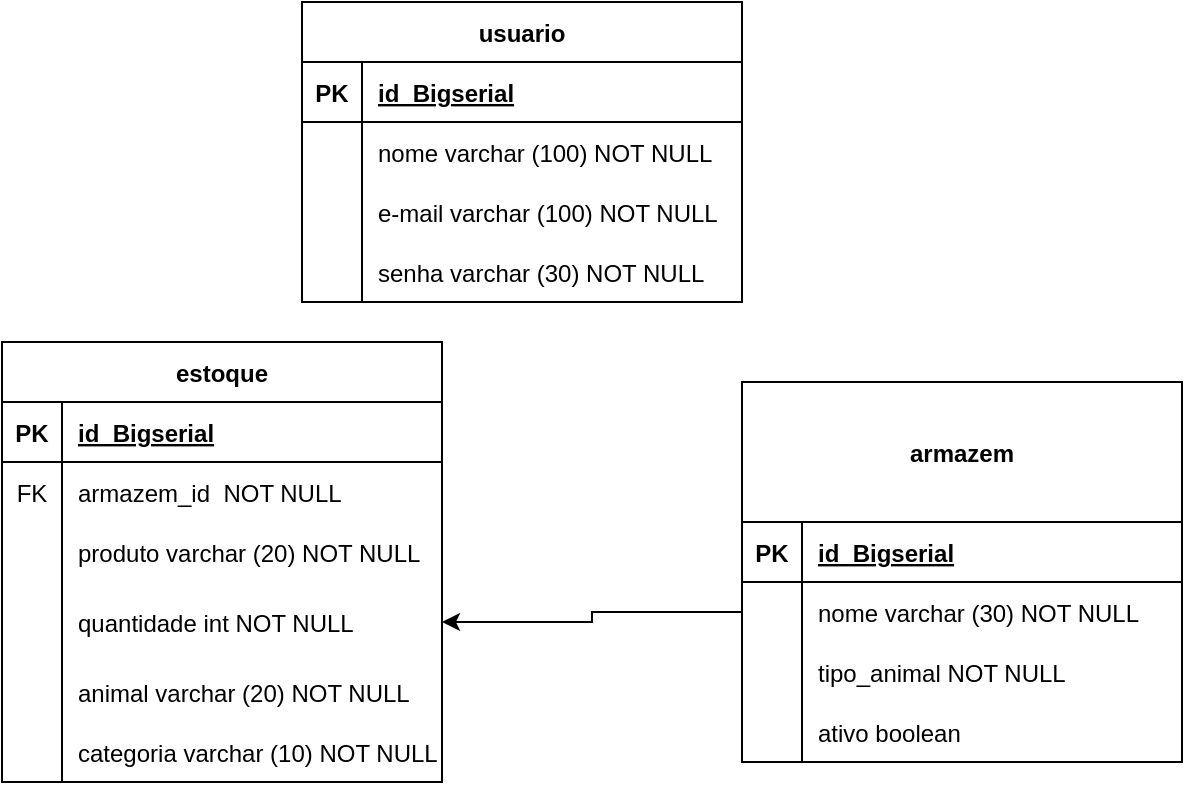<mxfile version="20.8.16" type="device"><diagram name="Página-1" id="phJbiMmy5t4Bi_X1fm27"><mxGraphModel dx="973" dy="496" grid="1" gridSize="10" guides="1" tooltips="1" connect="1" arrows="1" fold="1" page="1" pageScale="1" pageWidth="827" pageHeight="1169" math="0" shadow="0"><root><mxCell id="0"/><mxCell id="1" parent="0"/><mxCell id="ahaHMyFRtm2uZJx1wJbJ-1" value="usuario" style="shape=table;startSize=30;container=1;collapsible=1;childLayout=tableLayout;fixedRows=1;rowLines=0;fontStyle=1;align=center;resizeLast=1;" parent="1" vertex="1"><mxGeometry x="160" y="50" width="220" height="150" as="geometry"/></mxCell><mxCell id="ahaHMyFRtm2uZJx1wJbJ-2" value="" style="shape=tableRow;horizontal=0;startSize=0;swimlaneHead=0;swimlaneBody=0;fillColor=none;collapsible=0;dropTarget=0;points=[[0,0.5],[1,0.5]];portConstraint=eastwest;top=0;left=0;right=0;bottom=1;" parent="ahaHMyFRtm2uZJx1wJbJ-1" vertex="1"><mxGeometry y="30" width="220" height="30" as="geometry"/></mxCell><mxCell id="ahaHMyFRtm2uZJx1wJbJ-3" value="PK" style="shape=partialRectangle;connectable=0;fillColor=none;top=0;left=0;bottom=0;right=0;fontStyle=1;overflow=hidden;" parent="ahaHMyFRtm2uZJx1wJbJ-2" vertex="1"><mxGeometry width="30" height="30" as="geometry"><mxRectangle width="30" height="30" as="alternateBounds"/></mxGeometry></mxCell><mxCell id="ahaHMyFRtm2uZJx1wJbJ-4" value="id_Bigserial" style="shape=partialRectangle;connectable=0;fillColor=none;top=0;left=0;bottom=0;right=0;align=left;spacingLeft=6;fontStyle=5;overflow=hidden;" parent="ahaHMyFRtm2uZJx1wJbJ-2" vertex="1"><mxGeometry x="30" width="190" height="30" as="geometry"><mxRectangle width="190" height="30" as="alternateBounds"/></mxGeometry></mxCell><mxCell id="ahaHMyFRtm2uZJx1wJbJ-17" style="shape=tableRow;horizontal=0;startSize=0;swimlaneHead=0;swimlaneBody=0;fillColor=none;collapsible=0;dropTarget=0;points=[[0,0.5],[1,0.5]];portConstraint=eastwest;top=0;left=0;right=0;bottom=0;" parent="ahaHMyFRtm2uZJx1wJbJ-1" vertex="1"><mxGeometry y="60" width="220" height="30" as="geometry"/></mxCell><mxCell id="ahaHMyFRtm2uZJx1wJbJ-18" style="shape=partialRectangle;connectable=0;fillColor=none;top=0;left=0;bottom=0;right=0;editable=1;overflow=hidden;" parent="ahaHMyFRtm2uZJx1wJbJ-17" vertex="1"><mxGeometry width="30" height="30" as="geometry"><mxRectangle width="30" height="30" as="alternateBounds"/></mxGeometry></mxCell><mxCell id="ahaHMyFRtm2uZJx1wJbJ-19" value="nome varchar (100) NOT NULL" style="shape=partialRectangle;connectable=0;fillColor=none;top=0;left=0;bottom=0;right=0;align=left;spacingLeft=6;overflow=hidden;" parent="ahaHMyFRtm2uZJx1wJbJ-17" vertex="1"><mxGeometry x="30" width="190" height="30" as="geometry"><mxRectangle width="190" height="30" as="alternateBounds"/></mxGeometry></mxCell><mxCell id="ahaHMyFRtm2uZJx1wJbJ-8" value="" style="shape=tableRow;horizontal=0;startSize=0;swimlaneHead=0;swimlaneBody=0;fillColor=none;collapsible=0;dropTarget=0;points=[[0,0.5],[1,0.5]];portConstraint=eastwest;top=0;left=0;right=0;bottom=0;" parent="ahaHMyFRtm2uZJx1wJbJ-1" vertex="1"><mxGeometry y="90" width="220" height="30" as="geometry"/></mxCell><mxCell id="ahaHMyFRtm2uZJx1wJbJ-9" value="" style="shape=partialRectangle;connectable=0;fillColor=none;top=0;left=0;bottom=0;right=0;editable=1;overflow=hidden;" parent="ahaHMyFRtm2uZJx1wJbJ-8" vertex="1"><mxGeometry width="30" height="30" as="geometry"><mxRectangle width="30" height="30" as="alternateBounds"/></mxGeometry></mxCell><mxCell id="ahaHMyFRtm2uZJx1wJbJ-10" value="e-mail varchar (100) NOT NULL" style="shape=partialRectangle;connectable=0;fillColor=none;top=0;left=0;bottom=0;right=0;align=left;spacingLeft=6;overflow=hidden;" parent="ahaHMyFRtm2uZJx1wJbJ-8" vertex="1"><mxGeometry x="30" width="190" height="30" as="geometry"><mxRectangle width="190" height="30" as="alternateBounds"/></mxGeometry></mxCell><mxCell id="ahaHMyFRtm2uZJx1wJbJ-11" value="" style="shape=tableRow;horizontal=0;startSize=0;swimlaneHead=0;swimlaneBody=0;fillColor=none;collapsible=0;dropTarget=0;points=[[0,0.5],[1,0.5]];portConstraint=eastwest;top=0;left=0;right=0;bottom=0;" parent="ahaHMyFRtm2uZJx1wJbJ-1" vertex="1"><mxGeometry y="120" width="220" height="30" as="geometry"/></mxCell><mxCell id="ahaHMyFRtm2uZJx1wJbJ-12" value="" style="shape=partialRectangle;connectable=0;fillColor=none;top=0;left=0;bottom=0;right=0;editable=1;overflow=hidden;" parent="ahaHMyFRtm2uZJx1wJbJ-11" vertex="1"><mxGeometry width="30" height="30" as="geometry"><mxRectangle width="30" height="30" as="alternateBounds"/></mxGeometry></mxCell><mxCell id="ahaHMyFRtm2uZJx1wJbJ-13" value="senha varchar (30) NOT NULL" style="shape=partialRectangle;connectable=0;fillColor=none;top=0;left=0;bottom=0;right=0;align=left;spacingLeft=6;overflow=hidden;" parent="ahaHMyFRtm2uZJx1wJbJ-11" vertex="1"><mxGeometry x="30" width="190" height="30" as="geometry"><mxRectangle width="190" height="30" as="alternateBounds"/></mxGeometry></mxCell><mxCell id="ahaHMyFRtm2uZJx1wJbJ-45" value="estoque" style="shape=table;startSize=30;container=1;collapsible=1;childLayout=tableLayout;fixedRows=1;rowLines=0;fontStyle=1;align=center;resizeLast=1;" parent="1" vertex="1"><mxGeometry x="10" y="220" width="220" height="220" as="geometry"/></mxCell><mxCell id="ahaHMyFRtm2uZJx1wJbJ-46" value="" style="shape=tableRow;horizontal=0;startSize=0;swimlaneHead=0;swimlaneBody=0;fillColor=none;collapsible=0;dropTarget=0;points=[[0,0.5],[1,0.5]];portConstraint=eastwest;top=0;left=0;right=0;bottom=1;" parent="ahaHMyFRtm2uZJx1wJbJ-45" vertex="1"><mxGeometry y="30" width="220" height="30" as="geometry"/></mxCell><mxCell id="ahaHMyFRtm2uZJx1wJbJ-47" value="PK" style="shape=partialRectangle;connectable=0;fillColor=none;top=0;left=0;bottom=0;right=0;fontStyle=1;overflow=hidden;" parent="ahaHMyFRtm2uZJx1wJbJ-46" vertex="1"><mxGeometry width="30" height="30" as="geometry"><mxRectangle width="30" height="30" as="alternateBounds"/></mxGeometry></mxCell><mxCell id="ahaHMyFRtm2uZJx1wJbJ-48" value="id_Bigserial" style="shape=partialRectangle;connectable=0;fillColor=none;top=0;left=0;bottom=0;right=0;align=left;spacingLeft=6;fontStyle=5;overflow=hidden;" parent="ahaHMyFRtm2uZJx1wJbJ-46" vertex="1"><mxGeometry x="30" width="190" height="30" as="geometry"><mxRectangle width="190" height="30" as="alternateBounds"/></mxGeometry></mxCell><mxCell id="M9Y0vnC5xcHXHgrmX7fa-1" style="shape=tableRow;horizontal=0;startSize=0;swimlaneHead=0;swimlaneBody=0;fillColor=none;collapsible=0;dropTarget=0;points=[[0,0.5],[1,0.5]];portConstraint=eastwest;top=0;left=0;right=0;bottom=0;" parent="ahaHMyFRtm2uZJx1wJbJ-45" vertex="1"><mxGeometry y="60" width="220" height="30" as="geometry"/></mxCell><mxCell id="M9Y0vnC5xcHXHgrmX7fa-2" value="FK" style="shape=partialRectangle;connectable=0;fillColor=none;top=0;left=0;bottom=0;right=0;editable=1;overflow=hidden;" parent="M9Y0vnC5xcHXHgrmX7fa-1" vertex="1"><mxGeometry width="30" height="30" as="geometry"><mxRectangle width="30" height="30" as="alternateBounds"/></mxGeometry></mxCell><mxCell id="M9Y0vnC5xcHXHgrmX7fa-3" value="armazem_id  NOT NULL" style="shape=partialRectangle;connectable=0;fillColor=none;top=0;left=0;bottom=0;right=0;align=left;spacingLeft=6;overflow=hidden;" parent="M9Y0vnC5xcHXHgrmX7fa-1" vertex="1"><mxGeometry x="30" width="190" height="30" as="geometry"><mxRectangle width="190" height="30" as="alternateBounds"/></mxGeometry></mxCell><mxCell id="ahaHMyFRtm2uZJx1wJbJ-52" value="" style="shape=tableRow;horizontal=0;startSize=0;swimlaneHead=0;swimlaneBody=0;fillColor=none;collapsible=0;dropTarget=0;points=[[0,0.5],[1,0.5]];portConstraint=eastwest;top=0;left=0;right=0;bottom=0;" parent="ahaHMyFRtm2uZJx1wJbJ-45" vertex="1"><mxGeometry y="90" width="220" height="30" as="geometry"/></mxCell><mxCell id="ahaHMyFRtm2uZJx1wJbJ-53" value="" style="shape=partialRectangle;connectable=0;fillColor=none;top=0;left=0;bottom=0;right=0;editable=1;overflow=hidden;" parent="ahaHMyFRtm2uZJx1wJbJ-52" vertex="1"><mxGeometry width="30" height="30" as="geometry"><mxRectangle width="30" height="30" as="alternateBounds"/></mxGeometry></mxCell><mxCell id="ahaHMyFRtm2uZJx1wJbJ-54" value="produto varchar (20) NOT NULL" style="shape=partialRectangle;connectable=0;fillColor=none;top=0;left=0;bottom=0;right=0;align=left;spacingLeft=6;overflow=hidden;" parent="ahaHMyFRtm2uZJx1wJbJ-52" vertex="1"><mxGeometry x="30" width="190" height="30" as="geometry"><mxRectangle width="190" height="30" as="alternateBounds"/></mxGeometry></mxCell><mxCell id="4t_dGdV47pPdsWhLT38_-5" value="" style="shape=tableRow;horizontal=0;startSize=0;swimlaneHead=0;swimlaneBody=0;fillColor=none;collapsible=0;dropTarget=0;points=[[0,0.5],[1,0.5]];portConstraint=eastwest;top=0;left=0;right=0;bottom=0;" parent="ahaHMyFRtm2uZJx1wJbJ-45" vertex="1"><mxGeometry y="120" width="220" height="40" as="geometry"/></mxCell><mxCell id="4t_dGdV47pPdsWhLT38_-6" value="" style="shape=partialRectangle;connectable=0;fillColor=none;top=0;left=0;bottom=0;right=0;editable=1;overflow=hidden;" parent="4t_dGdV47pPdsWhLT38_-5" vertex="1"><mxGeometry width="30" height="40" as="geometry"><mxRectangle width="30" height="40" as="alternateBounds"/></mxGeometry></mxCell><mxCell id="4t_dGdV47pPdsWhLT38_-7" value="quantidade int NOT NULL" style="shape=partialRectangle;connectable=0;fillColor=none;top=0;left=0;bottom=0;right=0;align=left;spacingLeft=6;overflow=hidden;" parent="4t_dGdV47pPdsWhLT38_-5" vertex="1"><mxGeometry x="30" width="190" height="40" as="geometry"><mxRectangle width="190" height="40" as="alternateBounds"/></mxGeometry></mxCell><mxCell id="ahaHMyFRtm2uZJx1wJbJ-61" style="shape=tableRow;horizontal=0;startSize=0;swimlaneHead=0;swimlaneBody=0;fillColor=none;collapsible=0;dropTarget=0;points=[[0,0.5],[1,0.5]];portConstraint=eastwest;top=0;left=0;right=0;bottom=0;" parent="ahaHMyFRtm2uZJx1wJbJ-45" vertex="1"><mxGeometry y="160" width="220" height="30" as="geometry"/></mxCell><mxCell id="ahaHMyFRtm2uZJx1wJbJ-62" style="shape=partialRectangle;connectable=0;fillColor=none;top=0;left=0;bottom=0;right=0;editable=1;overflow=hidden;" parent="ahaHMyFRtm2uZJx1wJbJ-61" vertex="1"><mxGeometry width="30" height="30" as="geometry"><mxRectangle width="30" height="30" as="alternateBounds"/></mxGeometry></mxCell><mxCell id="ahaHMyFRtm2uZJx1wJbJ-63" value="animal varchar (20) NOT NULL" style="shape=partialRectangle;connectable=0;fillColor=none;top=0;left=0;bottom=0;right=0;align=left;spacingLeft=6;overflow=hidden;" parent="ahaHMyFRtm2uZJx1wJbJ-61" vertex="1"><mxGeometry x="30" width="190" height="30" as="geometry"><mxRectangle width="190" height="30" as="alternateBounds"/></mxGeometry></mxCell><mxCell id="ahaHMyFRtm2uZJx1wJbJ-58" style="shape=tableRow;horizontal=0;startSize=0;swimlaneHead=0;swimlaneBody=0;fillColor=none;collapsible=0;dropTarget=0;points=[[0,0.5],[1,0.5]];portConstraint=eastwest;top=0;left=0;right=0;bottom=0;" parent="ahaHMyFRtm2uZJx1wJbJ-45" vertex="1"><mxGeometry y="190" width="220" height="30" as="geometry"/></mxCell><mxCell id="ahaHMyFRtm2uZJx1wJbJ-59" style="shape=partialRectangle;connectable=0;fillColor=none;top=0;left=0;bottom=0;right=0;editable=1;overflow=hidden;" parent="ahaHMyFRtm2uZJx1wJbJ-58" vertex="1"><mxGeometry width="30" height="30" as="geometry"><mxRectangle width="30" height="30" as="alternateBounds"/></mxGeometry></mxCell><mxCell id="ahaHMyFRtm2uZJx1wJbJ-60" value="categoria varchar (10) NOT NULL" style="shape=partialRectangle;connectable=0;fillColor=none;top=0;left=0;bottom=0;right=0;align=left;spacingLeft=6;overflow=hidden;" parent="ahaHMyFRtm2uZJx1wJbJ-58" vertex="1"><mxGeometry x="30" width="190" height="30" as="geometry"><mxRectangle width="190" height="30" as="alternateBounds"/></mxGeometry></mxCell><mxCell id="ahaHMyFRtm2uZJx1wJbJ-64" value="armazem" style="shape=table;startSize=70;container=1;collapsible=1;childLayout=tableLayout;fixedRows=1;rowLines=0;fontStyle=1;align=center;resizeLast=1;" parent="1" vertex="1"><mxGeometry x="380" y="240" width="220" height="190" as="geometry"/></mxCell><mxCell id="ahaHMyFRtm2uZJx1wJbJ-65" value="" style="shape=tableRow;horizontal=0;startSize=0;swimlaneHead=0;swimlaneBody=0;fillColor=none;collapsible=0;dropTarget=0;points=[[0,0.5],[1,0.5]];portConstraint=eastwest;top=0;left=0;right=0;bottom=1;" parent="ahaHMyFRtm2uZJx1wJbJ-64" vertex="1"><mxGeometry y="70" width="220" height="30" as="geometry"/></mxCell><mxCell id="ahaHMyFRtm2uZJx1wJbJ-66" value="PK" style="shape=partialRectangle;connectable=0;fillColor=none;top=0;left=0;bottom=0;right=0;fontStyle=1;overflow=hidden;" parent="ahaHMyFRtm2uZJx1wJbJ-65" vertex="1"><mxGeometry width="30" height="30" as="geometry"><mxRectangle width="30" height="30" as="alternateBounds"/></mxGeometry></mxCell><mxCell id="ahaHMyFRtm2uZJx1wJbJ-67" value="id_Bigserial" style="shape=partialRectangle;connectable=0;fillColor=none;top=0;left=0;bottom=0;right=0;align=left;spacingLeft=6;fontStyle=5;overflow=hidden;" parent="ahaHMyFRtm2uZJx1wJbJ-65" vertex="1"><mxGeometry x="30" width="190" height="30" as="geometry"><mxRectangle width="190" height="30" as="alternateBounds"/></mxGeometry></mxCell><mxCell id="ahaHMyFRtm2uZJx1wJbJ-68" value="" style="shape=tableRow;horizontal=0;startSize=0;swimlaneHead=0;swimlaneBody=0;fillColor=none;collapsible=0;dropTarget=0;points=[[0,0.5],[1,0.5]];portConstraint=eastwest;top=0;left=0;right=0;bottom=0;" parent="ahaHMyFRtm2uZJx1wJbJ-64" vertex="1"><mxGeometry y="100" width="220" height="30" as="geometry"/></mxCell><mxCell id="ahaHMyFRtm2uZJx1wJbJ-69" value="" style="shape=partialRectangle;connectable=0;fillColor=none;top=0;left=0;bottom=0;right=0;editable=1;overflow=hidden;" parent="ahaHMyFRtm2uZJx1wJbJ-68" vertex="1"><mxGeometry width="30" height="30" as="geometry"><mxRectangle width="30" height="30" as="alternateBounds"/></mxGeometry></mxCell><mxCell id="ahaHMyFRtm2uZJx1wJbJ-70" value="nome varchar (30) NOT NULL" style="shape=partialRectangle;connectable=0;fillColor=none;top=0;left=0;bottom=0;right=0;align=left;spacingLeft=6;overflow=hidden;" parent="ahaHMyFRtm2uZJx1wJbJ-68" vertex="1"><mxGeometry x="30" width="190" height="30" as="geometry"><mxRectangle width="190" height="30" as="alternateBounds"/></mxGeometry></mxCell><mxCell id="ahaHMyFRtm2uZJx1wJbJ-77" style="shape=tableRow;horizontal=0;startSize=0;swimlaneHead=0;swimlaneBody=0;fillColor=none;collapsible=0;dropTarget=0;points=[[0,0.5],[1,0.5]];portConstraint=eastwest;top=0;left=0;right=0;bottom=0;" parent="ahaHMyFRtm2uZJx1wJbJ-64" vertex="1"><mxGeometry y="130" width="220" height="30" as="geometry"/></mxCell><mxCell id="ahaHMyFRtm2uZJx1wJbJ-78" value="" style="shape=partialRectangle;connectable=0;fillColor=none;top=0;left=0;bottom=0;right=0;editable=1;overflow=hidden;" parent="ahaHMyFRtm2uZJx1wJbJ-77" vertex="1"><mxGeometry width="30" height="30" as="geometry"><mxRectangle width="30" height="30" as="alternateBounds"/></mxGeometry></mxCell><mxCell id="ahaHMyFRtm2uZJx1wJbJ-79" value="tipo_animal NOT NULL" style="shape=partialRectangle;connectable=0;fillColor=none;top=0;left=0;bottom=0;right=0;align=left;spacingLeft=6;overflow=hidden;" parent="ahaHMyFRtm2uZJx1wJbJ-77" vertex="1"><mxGeometry x="30" width="190" height="30" as="geometry"><mxRectangle width="190" height="30" as="alternateBounds"/></mxGeometry></mxCell><mxCell id="MTBR6TIAz_vrKbe2P0qT-1" style="shape=tableRow;horizontal=0;startSize=0;swimlaneHead=0;swimlaneBody=0;fillColor=none;collapsible=0;dropTarget=0;points=[[0,0.5],[1,0.5]];portConstraint=eastwest;top=0;left=0;right=0;bottom=0;" vertex="1" parent="ahaHMyFRtm2uZJx1wJbJ-64"><mxGeometry y="160" width="220" height="30" as="geometry"/></mxCell><mxCell id="MTBR6TIAz_vrKbe2P0qT-2" style="shape=partialRectangle;connectable=0;fillColor=none;top=0;left=0;bottom=0;right=0;editable=1;overflow=hidden;" vertex="1" parent="MTBR6TIAz_vrKbe2P0qT-1"><mxGeometry width="30" height="30" as="geometry"><mxRectangle width="30" height="30" as="alternateBounds"/></mxGeometry></mxCell><mxCell id="MTBR6TIAz_vrKbe2P0qT-3" value="ativo boolean" style="shape=partialRectangle;connectable=0;fillColor=none;top=0;left=0;bottom=0;right=0;align=left;spacingLeft=6;overflow=hidden;" vertex="1" parent="MTBR6TIAz_vrKbe2P0qT-1"><mxGeometry x="30" width="190" height="30" as="geometry"><mxRectangle width="190" height="30" as="alternateBounds"/></mxGeometry></mxCell><mxCell id="MTBR6TIAz_vrKbe2P0qT-4" style="edgeStyle=orthogonalEdgeStyle;rounded=0;orthogonalLoop=1;jettySize=auto;html=1;exitX=0;exitY=0.5;exitDx=0;exitDy=0;entryX=1;entryY=0.5;entryDx=0;entryDy=0;" edge="1" parent="1" source="ahaHMyFRtm2uZJx1wJbJ-68" target="4t_dGdV47pPdsWhLT38_-5"><mxGeometry relative="1" as="geometry"/></mxCell></root></mxGraphModel></diagram></mxfile>